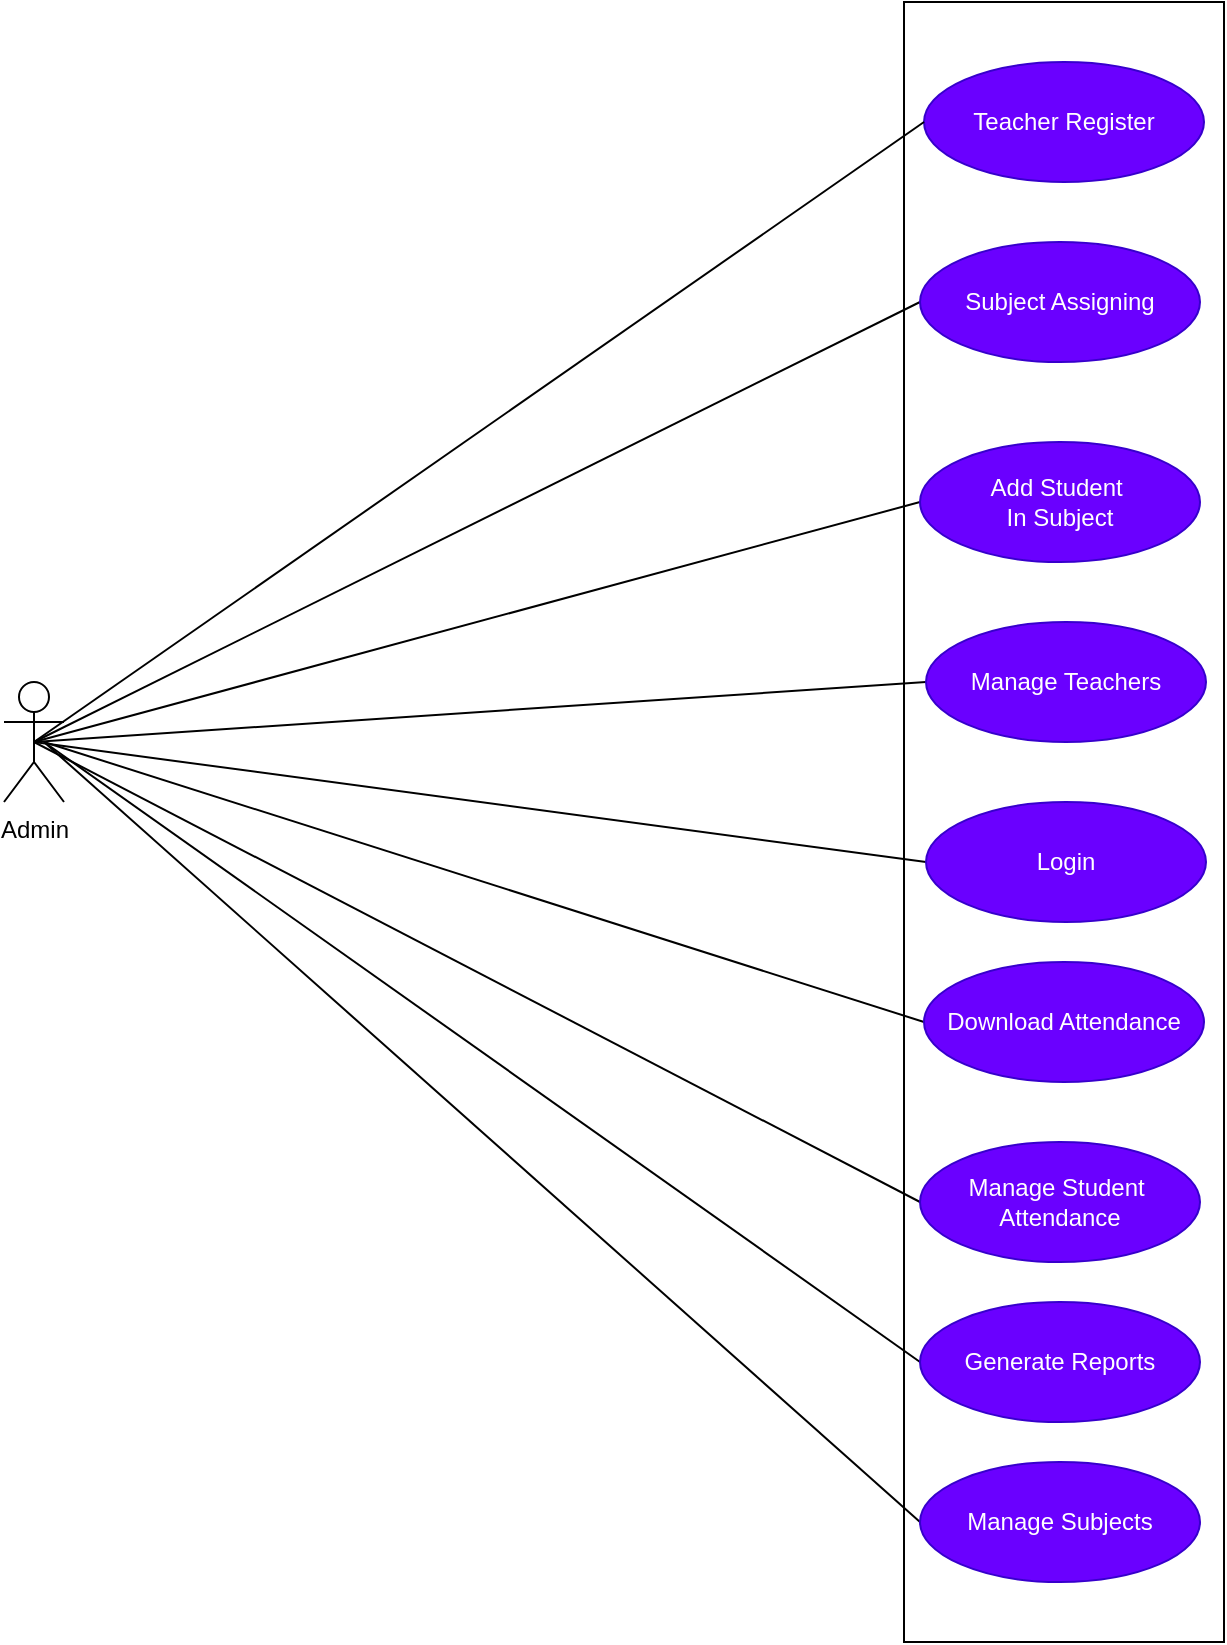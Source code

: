 <mxfile version="24.5.4" type="device">
  <diagram name="Page-1" id="sx6Yvasah6wM74hzw9el">
    <mxGraphModel dx="3078" dy="1230" grid="1" gridSize="10" guides="1" tooltips="1" connect="1" arrows="1" fold="1" page="1" pageScale="1" pageWidth="850" pageHeight="1100" math="0" shadow="0">
      <root>
        <mxCell id="0" />
        <mxCell id="1" parent="0" />
        <mxCell id="n9Ssv4qBAPAuojuyAbTN-2" value="" style="rounded=0;whiteSpace=wrap;html=1;" parent="1" vertex="1">
          <mxGeometry x="260" y="140" width="160" height="820" as="geometry" />
        </mxCell>
        <mxCell id="n9Ssv4qBAPAuojuyAbTN-10" value="Teacher Register" style="ellipse;whiteSpace=wrap;html=1;align=center;newEdgeStyle={&quot;edgeStyle&quot;:&quot;entityRelationEdgeStyle&quot;,&quot;startArrow&quot;:&quot;none&quot;,&quot;endArrow&quot;:&quot;none&quot;,&quot;segment&quot;:10,&quot;curved&quot;:1,&quot;sourcePerimeterSpacing&quot;:0,&quot;targetPerimeterSpacing&quot;:0};treeFolding=1;treeMoving=1;fillColor=#6a00ff;fontColor=#ffffff;strokeColor=#3700CC;" parent="1" vertex="1">
          <mxGeometry x="270" y="170" width="140" height="60" as="geometry" />
        </mxCell>
        <mxCell id="n9Ssv4qBAPAuojuyAbTN-29" value="Admin" style="shape=umlActor;verticalLabelPosition=bottom;verticalAlign=top;html=1;outlineConnect=0;" parent="1" vertex="1">
          <mxGeometry x="-190" y="480" width="30" height="60" as="geometry" />
        </mxCell>
        <mxCell id="n9Ssv4qBAPAuojuyAbTN-32" value="" style="endArrow=none;html=1;rounded=0;exitX=0.5;exitY=0.5;exitDx=0;exitDy=0;exitPerimeter=0;entryX=0;entryY=0.5;entryDx=0;entryDy=0;" parent="1" source="n9Ssv4qBAPAuojuyAbTN-29" target="n9Ssv4qBAPAuojuyAbTN-10" edge="1">
          <mxGeometry width="50" height="50" relative="1" as="geometry">
            <mxPoint x="-170" y="510" as="sourcePoint" />
            <mxPoint x="270" y="170" as="targetPoint" />
          </mxGeometry>
        </mxCell>
        <mxCell id="n9Ssv4qBAPAuojuyAbTN-33" value="" style="endArrow=none;html=1;rounded=0;exitX=0.5;exitY=0.5;exitDx=0;exitDy=0;exitPerimeter=0;entryX=0;entryY=0.5;entryDx=0;entryDy=0;" parent="1" source="n9Ssv4qBAPAuojuyAbTN-29" target="eGY0cfQofXbiHv-L5jRW-2" edge="1">
          <mxGeometry width="50" height="50" relative="1" as="geometry">
            <mxPoint x="-165" y="520" as="sourcePoint" />
            <mxPoint x="280" y="140" as="targetPoint" />
          </mxGeometry>
        </mxCell>
        <mxCell id="n9Ssv4qBAPAuojuyAbTN-34" value="" style="endArrow=none;html=1;rounded=0;entryX=0;entryY=0.5;entryDx=0;entryDy=0;" parent="1" target="eGY0cfQofXbiHv-L5jRW-6" edge="1">
          <mxGeometry width="50" height="50" relative="1" as="geometry">
            <mxPoint x="-175" y="510" as="sourcePoint" />
            <mxPoint x="273.3" y="377.24" as="targetPoint" />
          </mxGeometry>
        </mxCell>
        <mxCell id="n9Ssv4qBAPAuojuyAbTN-37" value="" style="endArrow=none;html=1;rounded=0;entryX=0;entryY=0.5;entryDx=0;entryDy=0;exitX=0.5;exitY=0.5;exitDx=0;exitDy=0;exitPerimeter=0;" parent="1" source="n9Ssv4qBAPAuojuyAbTN-29" target="eGY0cfQofXbiHv-L5jRW-7" edge="1">
          <mxGeometry width="50" height="50" relative="1" as="geometry">
            <mxPoint x="-140" y="533" as="sourcePoint" />
            <mxPoint x="270" y="470" as="targetPoint" />
          </mxGeometry>
        </mxCell>
        <mxCell id="n9Ssv4qBAPAuojuyAbTN-39" value="" style="endArrow=none;html=1;rounded=0;entryX=0;entryY=0.5;entryDx=0;entryDy=0;exitX=0.5;exitY=0.5;exitDx=0;exitDy=0;exitPerimeter=0;" parent="1" source="n9Ssv4qBAPAuojuyAbTN-29" target="eGY0cfQofXbiHv-L5jRW-8" edge="1">
          <mxGeometry width="50" height="50" relative="1" as="geometry">
            <mxPoint x="-130" y="543" as="sourcePoint" />
            <mxPoint x="270" y="520" as="targetPoint" />
          </mxGeometry>
        </mxCell>
        <mxCell id="n9Ssv4qBAPAuojuyAbTN-41" value="" style="endArrow=none;html=1;rounded=0;entryX=0;entryY=0.5;entryDx=0;entryDy=0;exitX=0.5;exitY=0.5;exitDx=0;exitDy=0;exitPerimeter=0;" parent="1" source="n9Ssv4qBAPAuojuyAbTN-29" target="eGY0cfQofXbiHv-L5jRW-10" edge="1">
          <mxGeometry width="50" height="50" relative="1" as="geometry">
            <mxPoint x="-110" y="563" as="sourcePoint" />
            <mxPoint x="271" y="670" as="targetPoint" />
          </mxGeometry>
        </mxCell>
        <mxCell id="n9Ssv4qBAPAuojuyAbTN-42" value="" style="endArrow=none;html=1;rounded=0;entryX=0;entryY=0.5;entryDx=0;entryDy=0;" parent="1" target="eGY0cfQofXbiHv-L5jRW-13" edge="1">
          <mxGeometry width="50" height="50" relative="1" as="geometry">
            <mxPoint x="-170" y="510" as="sourcePoint" />
            <mxPoint x="288" y="880" as="targetPoint" />
          </mxGeometry>
        </mxCell>
        <mxCell id="n9Ssv4qBAPAuojuyAbTN-43" value="" style="endArrow=none;html=1;rounded=0;entryX=0;entryY=0.5;entryDx=0;entryDy=0;" parent="1" target="eGY0cfQofXbiHv-L5jRW-12" edge="1">
          <mxGeometry width="50" height="50" relative="1" as="geometry">
            <mxPoint x="-170" y="510" as="sourcePoint" />
            <mxPoint x="270" y="770" as="targetPoint" />
          </mxGeometry>
        </mxCell>
        <mxCell id="n9Ssv4qBAPAuojuyAbTN-48" value="" style="endArrow=none;html=1;rounded=0;entryX=0;entryY=0.5;entryDx=0;entryDy=0;" parent="1" target="eGY0cfQofXbiHv-L5jRW-9" edge="1">
          <mxGeometry width="50" height="50" relative="1" as="geometry">
            <mxPoint x="-170" y="510" as="sourcePoint" />
            <mxPoint x="270" y="620" as="targetPoint" />
          </mxGeometry>
        </mxCell>
        <mxCell id="eGY0cfQofXbiHv-L5jRW-2" value="Subject Assigning" style="ellipse;whiteSpace=wrap;html=1;align=center;newEdgeStyle={&quot;edgeStyle&quot;:&quot;entityRelationEdgeStyle&quot;,&quot;startArrow&quot;:&quot;none&quot;,&quot;endArrow&quot;:&quot;none&quot;,&quot;segment&quot;:10,&quot;curved&quot;:1,&quot;sourcePerimeterSpacing&quot;:0,&quot;targetPerimeterSpacing&quot;:0};treeFolding=1;treeMoving=1;fillColor=#6a00ff;fontColor=#ffffff;strokeColor=#3700CC;" vertex="1" parent="1">
          <mxGeometry x="268" y="260" width="140" height="60" as="geometry" />
        </mxCell>
        <mxCell id="eGY0cfQofXbiHv-L5jRW-6" value="Add Student&amp;nbsp;&lt;div&gt;In Subject&lt;/div&gt;" style="ellipse;whiteSpace=wrap;html=1;align=center;newEdgeStyle={&quot;edgeStyle&quot;:&quot;entityRelationEdgeStyle&quot;,&quot;startArrow&quot;:&quot;none&quot;,&quot;endArrow&quot;:&quot;none&quot;,&quot;segment&quot;:10,&quot;curved&quot;:1,&quot;sourcePerimeterSpacing&quot;:0,&quot;targetPerimeterSpacing&quot;:0};treeFolding=1;treeMoving=1;fillColor=#6a00ff;fontColor=#ffffff;strokeColor=#3700CC;" vertex="1" parent="1">
          <mxGeometry x="268" y="360" width="140" height="60" as="geometry" />
        </mxCell>
        <mxCell id="eGY0cfQofXbiHv-L5jRW-7" value="Manage Teachers" style="ellipse;whiteSpace=wrap;html=1;align=center;newEdgeStyle={&quot;edgeStyle&quot;:&quot;entityRelationEdgeStyle&quot;,&quot;startArrow&quot;:&quot;none&quot;,&quot;endArrow&quot;:&quot;none&quot;,&quot;segment&quot;:10,&quot;curved&quot;:1,&quot;sourcePerimeterSpacing&quot;:0,&quot;targetPerimeterSpacing&quot;:0};treeFolding=1;treeMoving=1;fillColor=#6a00ff;fontColor=#ffffff;strokeColor=#3700CC;" vertex="1" parent="1">
          <mxGeometry x="271" y="450" width="140" height="60" as="geometry" />
        </mxCell>
        <mxCell id="eGY0cfQofXbiHv-L5jRW-8" value="Login" style="ellipse;whiteSpace=wrap;html=1;align=center;newEdgeStyle={&quot;edgeStyle&quot;:&quot;entityRelationEdgeStyle&quot;,&quot;startArrow&quot;:&quot;none&quot;,&quot;endArrow&quot;:&quot;none&quot;,&quot;segment&quot;:10,&quot;curved&quot;:1,&quot;sourcePerimeterSpacing&quot;:0,&quot;targetPerimeterSpacing&quot;:0};treeFolding=1;treeMoving=1;fillColor=#6a00ff;fontColor=#ffffff;strokeColor=#3700CC;" vertex="1" parent="1">
          <mxGeometry x="271" y="540" width="140" height="60" as="geometry" />
        </mxCell>
        <mxCell id="eGY0cfQofXbiHv-L5jRW-9" value="Download Attendance" style="ellipse;whiteSpace=wrap;html=1;align=center;newEdgeStyle={&quot;edgeStyle&quot;:&quot;entityRelationEdgeStyle&quot;,&quot;startArrow&quot;:&quot;none&quot;,&quot;endArrow&quot;:&quot;none&quot;,&quot;segment&quot;:10,&quot;curved&quot;:1,&quot;sourcePerimeterSpacing&quot;:0,&quot;targetPerimeterSpacing&quot;:0};treeFolding=1;treeMoving=1;fillColor=#6a00ff;fontColor=#ffffff;strokeColor=#3700CC;" vertex="1" parent="1">
          <mxGeometry x="270" y="620" width="140" height="60" as="geometry" />
        </mxCell>
        <mxCell id="eGY0cfQofXbiHv-L5jRW-10" value="Manage Student&amp;nbsp; Attendance" style="ellipse;whiteSpace=wrap;html=1;align=center;newEdgeStyle={&quot;edgeStyle&quot;:&quot;entityRelationEdgeStyle&quot;,&quot;startArrow&quot;:&quot;none&quot;,&quot;endArrow&quot;:&quot;none&quot;,&quot;segment&quot;:10,&quot;curved&quot;:1,&quot;sourcePerimeterSpacing&quot;:0,&quot;targetPerimeterSpacing&quot;:0};treeFolding=1;treeMoving=1;fillColor=#6a00ff;fontColor=#ffffff;strokeColor=#3700CC;" vertex="1" parent="1">
          <mxGeometry x="268" y="710" width="140" height="60" as="geometry" />
        </mxCell>
        <mxCell id="eGY0cfQofXbiHv-L5jRW-12" value="Generate Reports" style="ellipse;whiteSpace=wrap;html=1;align=center;newEdgeStyle={&quot;edgeStyle&quot;:&quot;entityRelationEdgeStyle&quot;,&quot;startArrow&quot;:&quot;none&quot;,&quot;endArrow&quot;:&quot;none&quot;,&quot;segment&quot;:10,&quot;curved&quot;:1,&quot;sourcePerimeterSpacing&quot;:0,&quot;targetPerimeterSpacing&quot;:0};treeFolding=1;treeMoving=1;fillColor=#6a00ff;fontColor=#ffffff;strokeColor=#3700CC;" vertex="1" parent="1">
          <mxGeometry x="268" y="790" width="140" height="60" as="geometry" />
        </mxCell>
        <mxCell id="eGY0cfQofXbiHv-L5jRW-13" value="Manage Subjects" style="ellipse;whiteSpace=wrap;html=1;align=center;newEdgeStyle={&quot;edgeStyle&quot;:&quot;entityRelationEdgeStyle&quot;,&quot;startArrow&quot;:&quot;none&quot;,&quot;endArrow&quot;:&quot;none&quot;,&quot;segment&quot;:10,&quot;curved&quot;:1,&quot;sourcePerimeterSpacing&quot;:0,&quot;targetPerimeterSpacing&quot;:0};treeFolding=1;treeMoving=1;fillColor=#6a00ff;fontColor=#ffffff;strokeColor=#3700CC;" vertex="1" parent="1">
          <mxGeometry x="268" y="870" width="140" height="60" as="geometry" />
        </mxCell>
      </root>
    </mxGraphModel>
  </diagram>
</mxfile>
